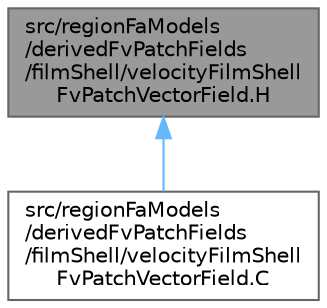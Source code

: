 digraph "src/regionFaModels/derivedFvPatchFields/filmShell/velocityFilmShellFvPatchVectorField.H"
{
 // LATEX_PDF_SIZE
  bgcolor="transparent";
  edge [fontname=Helvetica,fontsize=10,labelfontname=Helvetica,labelfontsize=10];
  node [fontname=Helvetica,fontsize=10,shape=box,height=0.2,width=0.4];
  Node1 [id="Node000001",label="src/regionFaModels\l/derivedFvPatchFields\l/filmShell/velocityFilmShell\lFvPatchVectorField.H",height=0.2,width=0.4,color="gray40", fillcolor="grey60", style="filled", fontcolor="black",tooltip=" "];
  Node1 -> Node2 [id="edge1_Node000001_Node000002",dir="back",color="steelblue1",style="solid",tooltip=" "];
  Node2 [id="Node000002",label="src/regionFaModels\l/derivedFvPatchFields\l/filmShell/velocityFilmShell\lFvPatchVectorField.C",height=0.2,width=0.4,color="grey40", fillcolor="white", style="filled",URL="$velocityFilmShellFvPatchVectorField_8C.html",tooltip=" "];
}
